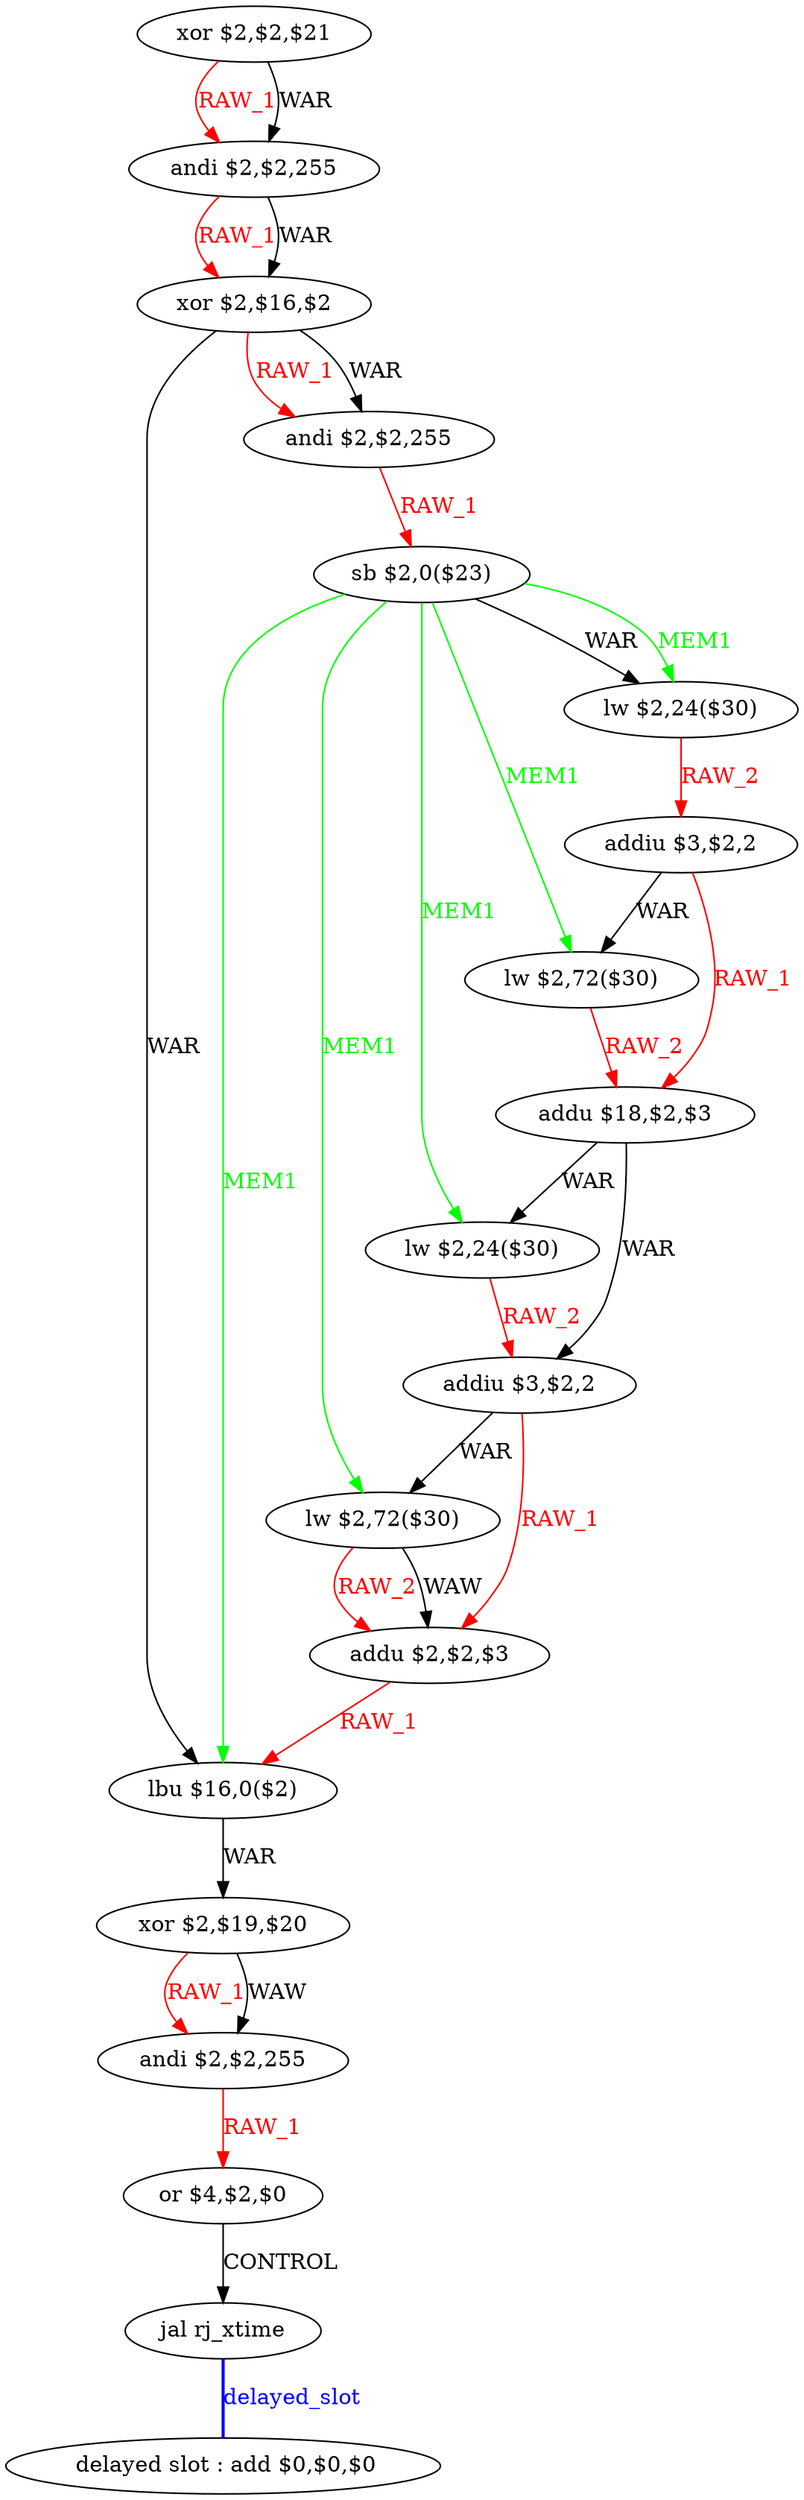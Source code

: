 digraph G1 {
node [shape = ellipse];
i18 [label = " delayed slot : add $0,$0,$0"] ;
i17 ->  i18 [style = bold, dir= none, fontcolor = blue, color = blue, label= "delayed_slot"];
i17 [label = "jal rj_xtime"] ;
i0 [label = "xor $2,$2,$21"] ;
i0 ->  i1 [color = red, fontcolor = red, label= "RAW_1"];
i0 ->  i1 [label= "WAR"];
i1 [label = "andi $2,$2,255"] ;
i1 ->  i2 [color = red, fontcolor = red, label= "RAW_1"];
i1 ->  i2 [label= "WAR"];
i2 [label = "xor $2,$16,$2"] ;
i2 ->  i13 [label= "WAR"];
i2 ->  i3 [color = red, fontcolor = red, label= "RAW_1"];
i2 ->  i3 [label= "WAR"];
i13 [label = "lbu $16,0($2)"] ;
i13 ->  i14 [label= "WAR"];
i14 [label = "xor $2,$19,$20"] ;
i14 ->  i15 [color = red, fontcolor = red, label= "RAW_1"];
i14 ->  i15 [label= "WAW"];
i15 [label = "andi $2,$2,255"] ;
i15 ->  i16 [color = red, fontcolor = red, label= "RAW_1"];
i16 [label = "or $4,$2,$0"] ;
i16 ->  i17 [label= "CONTROL"];
i3 [label = "andi $2,$2,255"] ;
i3 ->  i4 [color = red, fontcolor = red, label= "RAW_1"];
i4 [label = "sb $2,0($23)"] ;
i4 ->  i13 [color = green, fontcolor = green, label= "MEM1"];
i4 ->  i11 [color = green, fontcolor = green, label= "MEM1"];
i4 ->  i9 [color = green, fontcolor = green, label= "MEM1"];
i4 ->  i7 [color = green, fontcolor = green, label= "MEM1"];
i4 ->  i5 [label= "WAR"];
i4 ->  i5 [color = green, fontcolor = green, label= "MEM1"];
i11 [label = "lw $2,72($30)"] ;
i11 ->  i12 [color = red, fontcolor = red, label= "RAW_2"];
i11 ->  i12 [label= "WAW"];
i12 [label = "addu $2,$2,$3"] ;
i12 ->  i13 [color = red, fontcolor = red, label= "RAW_1"];
i9 [label = "lw $2,24($30)"] ;
i9 ->  i10 [color = red, fontcolor = red, label= "RAW_2"];
i10 [label = "addiu $3,$2,2"] ;
i10 ->  i12 [color = red, fontcolor = red, label= "RAW_1"];
i10 ->  i11 [label= "WAR"];
i7 [label = "lw $2,72($30)"] ;
i7 ->  i8 [color = red, fontcolor = red, label= "RAW_2"];
i8 [label = "addu $18,$2,$3"] ;
i8 ->  i10 [label= "WAR"];
i8 ->  i9 [label= "WAR"];
i5 [label = "lw $2,24($30)"] ;
i5 ->  i6 [color = red, fontcolor = red, label= "RAW_2"];
i6 [label = "addiu $3,$2,2"] ;
i6 ->  i8 [color = red, fontcolor = red, label= "RAW_1"];
i6 ->  i7 [label= "WAR"];
}
